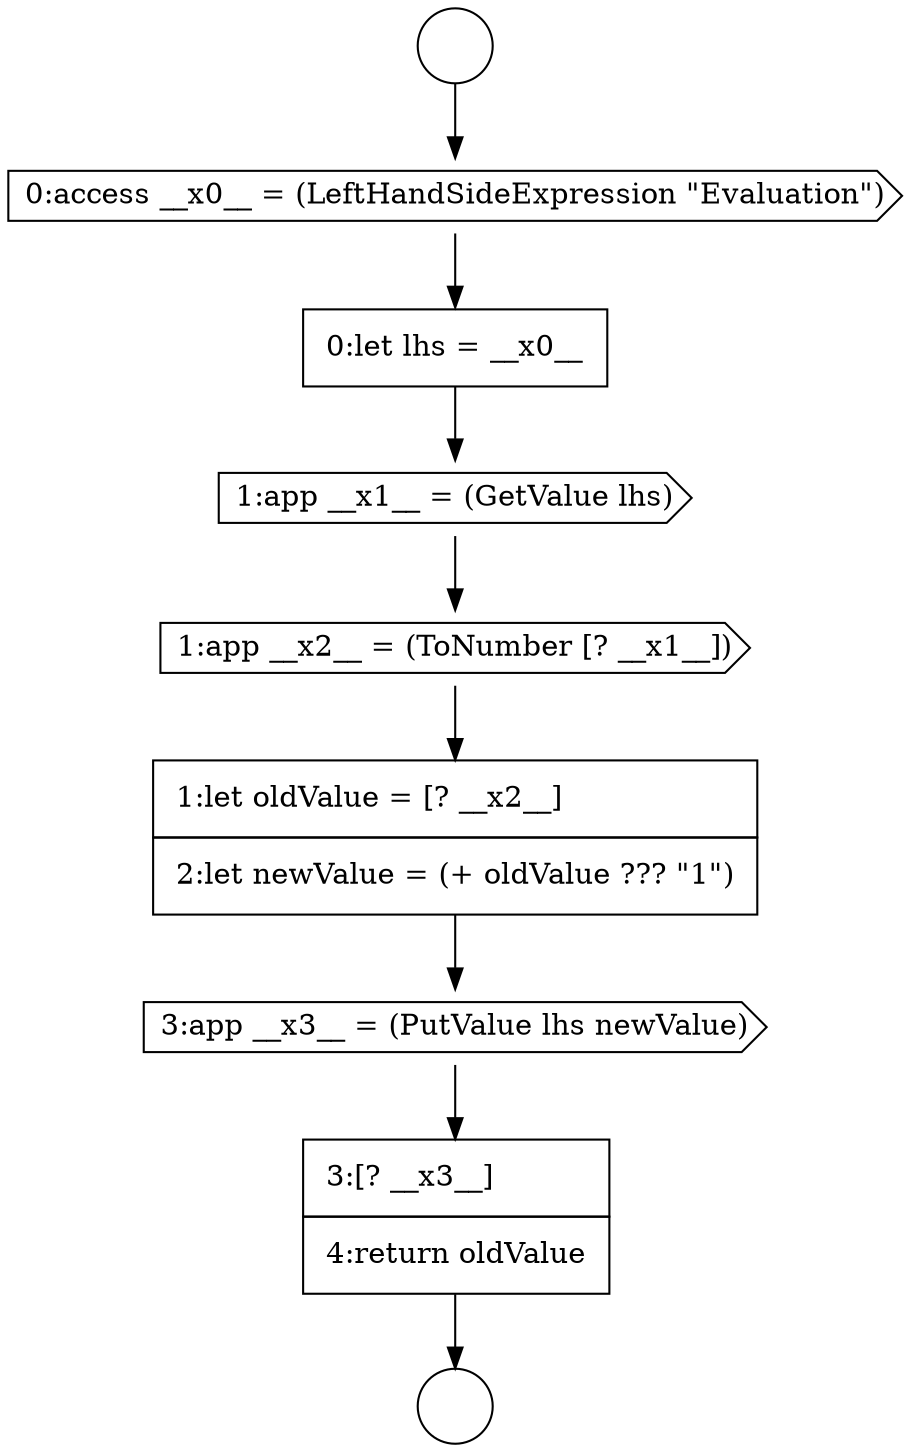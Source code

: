 digraph {
  node4156 [shape=cds, label=<<font color="black">1:app __x1__ = (GetValue lhs)</font>> color="black" fillcolor="white" style=filled]
  node4160 [shape=none, margin=0, label=<<font color="black">
    <table border="0" cellborder="1" cellspacing="0" cellpadding="10">
      <tr><td align="left">3:[? __x3__]</td></tr>
      <tr><td align="left">4:return oldValue</td></tr>
    </table>
  </font>> color="black" fillcolor="white" style=filled]
  node4155 [shape=none, margin=0, label=<<font color="black">
    <table border="0" cellborder="1" cellspacing="0" cellpadding="10">
      <tr><td align="left">0:let lhs = __x0__</td></tr>
    </table>
  </font>> color="black" fillcolor="white" style=filled]
  node4152 [shape=circle label=" " color="black" fillcolor="white" style=filled]
  node4159 [shape=cds, label=<<font color="black">3:app __x3__ = (PutValue lhs newValue)</font>> color="black" fillcolor="white" style=filled]
  node4154 [shape=cds, label=<<font color="black">0:access __x0__ = (LeftHandSideExpression &quot;Evaluation&quot;)</font>> color="black" fillcolor="white" style=filled]
  node4158 [shape=none, margin=0, label=<<font color="black">
    <table border="0" cellborder="1" cellspacing="0" cellpadding="10">
      <tr><td align="left">1:let oldValue = [? __x2__]</td></tr>
      <tr><td align="left">2:let newValue = (+ oldValue ??? &quot;1&quot;)</td></tr>
    </table>
  </font>> color="black" fillcolor="white" style=filled]
  node4153 [shape=circle label=" " color="black" fillcolor="white" style=filled]
  node4157 [shape=cds, label=<<font color="black">1:app __x2__ = (ToNumber [? __x1__])</font>> color="black" fillcolor="white" style=filled]
  node4152 -> node4154 [ color="black"]
  node4156 -> node4157 [ color="black"]
  node4158 -> node4159 [ color="black"]
  node4160 -> node4153 [ color="black"]
  node4159 -> node4160 [ color="black"]
  node4157 -> node4158 [ color="black"]
  node4154 -> node4155 [ color="black"]
  node4155 -> node4156 [ color="black"]
}
